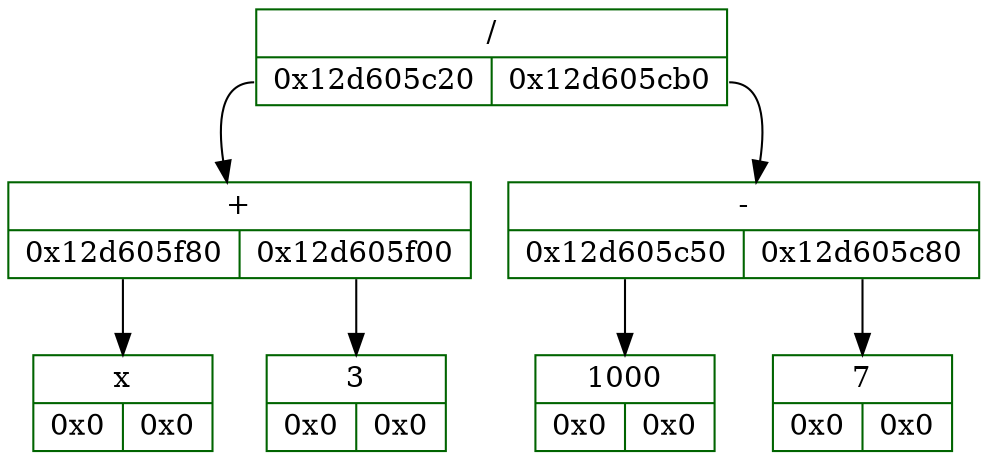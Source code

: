 digraph D{
	rankdir = TB

	node_5056257248 [color = "darkgreen", style = "filled", shape = "record", fillcolor = "white", label = "{ /  | {<fl5056257248> 0x12d605c20 | <fr5056257248> 0x12d605cb0}}"]
	node_5056257248: <fl5056257248> -> node_5056257056 [color = "black", arrowhead = "normal", label = ""]
	node_5056257056 [color = "darkgreen", style = "filled", shape = "record", fillcolor = "white", label = "{ +  | {<fl5056257056> 0x12d605f80 | <fr5056257056> 0x12d605f00}}"]
	node_5056257056: <fl5056257056> -> node_5056257920 [color = "black", arrowhead = "normal", label = ""]
	node_5056257920 [color = "darkgreen", style = "filled", shape = "record", fillcolor = "white", label = "{x  | {<fl5056257920> 0x0 | <fr5056257920> 0x0}}"]
	node_5056257056: <fr5056257056> -> node_5056257792 [color = "black", arrowhead = "normal", label = ""]
	node_5056257792 [color = "darkgreen", style = "filled", shape = "record", fillcolor = "white", label = "{3  | {<fl5056257792> 0x0 | <fr5056257792> 0x0}}"]
	node_5056257248: <fr5056257248> -> node_5056257200 [color = "black", arrowhead = "normal", label = ""]
	node_5056257200 [color = "darkgreen", style = "filled", shape = "record", fillcolor = "white", label = "{ -  | {<fl5056257200> 0x12d605c50 | <fr5056257200> 0x12d605c80}}"]
	node_5056257200: <fl5056257200> -> node_5056257104 [color = "black", arrowhead = "normal", label = ""]
	node_5056257104 [color = "darkgreen", style = "filled", shape = "record", fillcolor = "white", label = "{1000  | {<fl5056257104> 0x0 | <fr5056257104> 0x0}}"]
	node_5056257200: <fr5056257200> -> node_5056257152 [color = "black", arrowhead = "normal", label = ""]
	node_5056257152 [color = "darkgreen", style = "filled", shape = "record", fillcolor = "white", label = "{7  | {<fl5056257152> 0x0 | <fr5056257152> 0x0}}"]
}